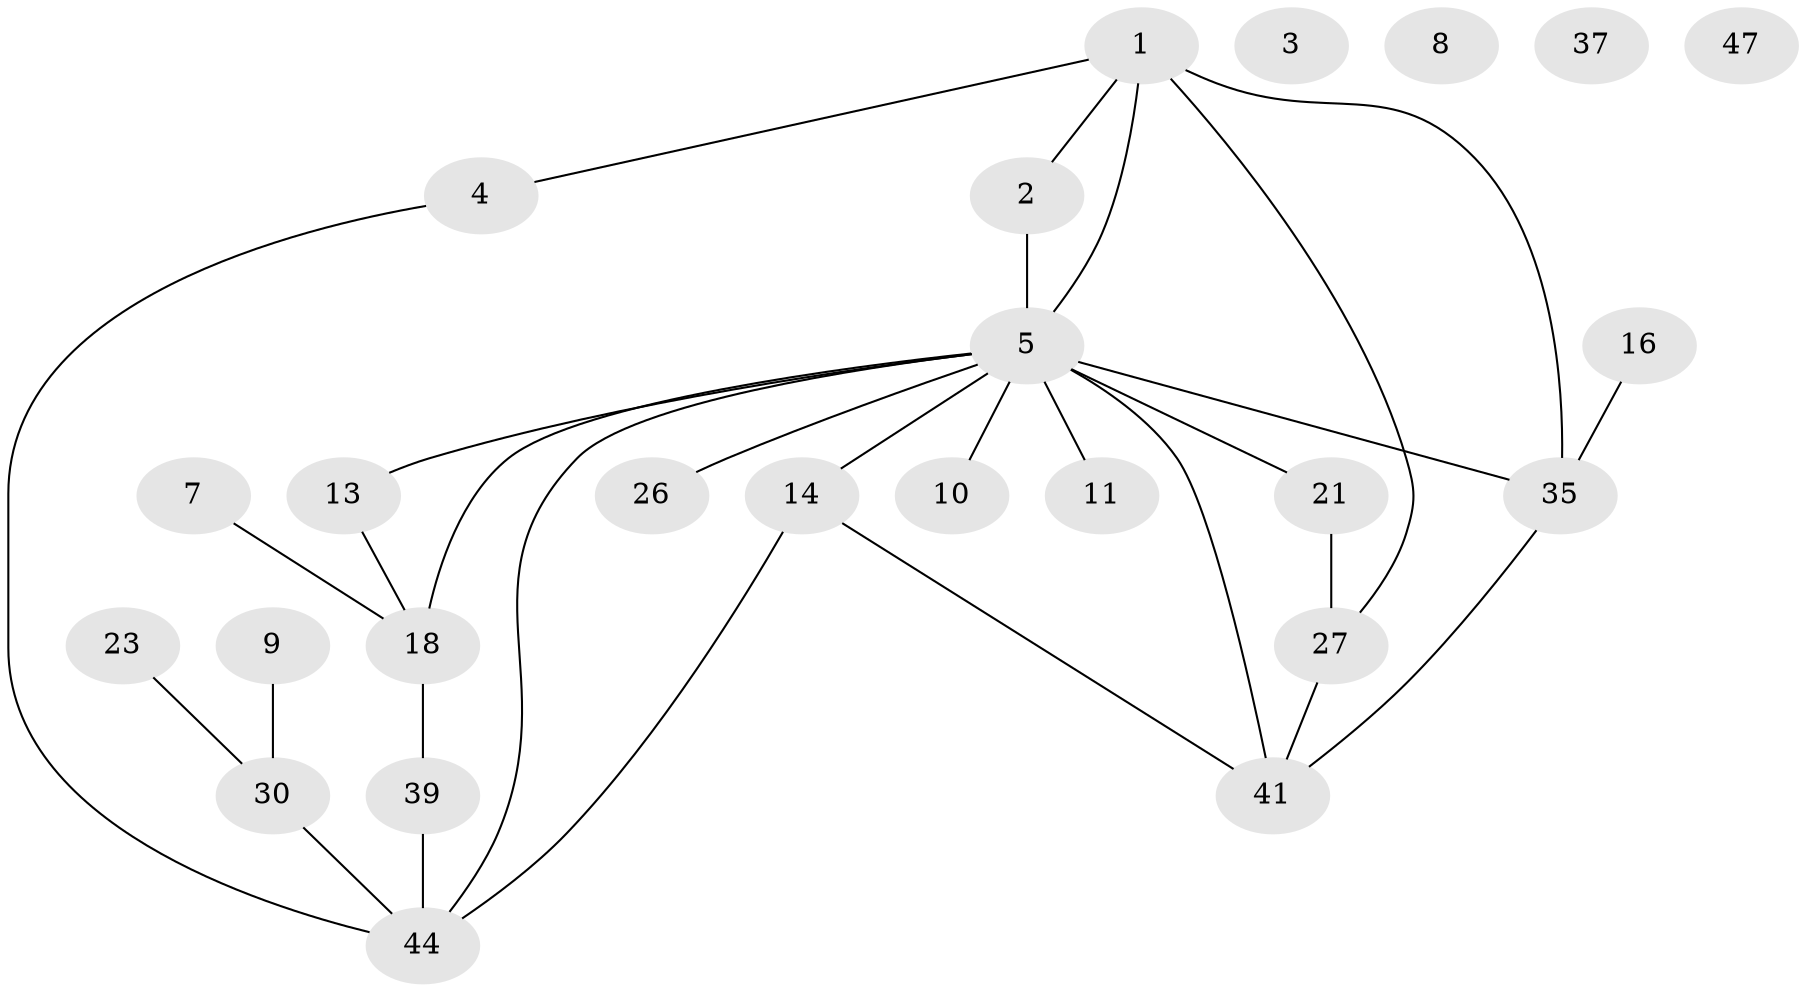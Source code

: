 // original degree distribution, {4: 0.17647058823529413, 2: 0.23529411764705882, 0: 0.0784313725490196, 5: 0.11764705882352941, 1: 0.1568627450980392, 3: 0.23529411764705882}
// Generated by graph-tools (version 1.1) at 2025/13/03/09/25 04:13:06]
// undirected, 25 vertices, 30 edges
graph export_dot {
graph [start="1"]
  node [color=gray90,style=filled];
  1 [super="+15+12+32"];
  2 [super="+17"];
  3;
  4;
  5 [super="+43+28+19+6"];
  7;
  8;
  9;
  10;
  11;
  13;
  14 [super="+34+20"];
  16;
  18 [super="+33+31"];
  21 [super="+29"];
  23;
  26;
  27;
  30 [super="+50"];
  35 [super="+38"];
  37;
  39 [super="+40"];
  41 [super="+42"];
  44;
  47;
  1 -- 27;
  1 -- 4;
  1 -- 2;
  1 -- 35;
  1 -- 5;
  2 -- 5;
  4 -- 44;
  5 -- 11 [weight=3];
  5 -- 26;
  5 -- 10 [weight=2];
  5 -- 41;
  5 -- 13;
  5 -- 21 [weight=3];
  5 -- 14 [weight=3];
  5 -- 35;
  5 -- 18;
  5 -- 44;
  7 -- 18 [weight=2];
  9 -- 30;
  13 -- 18;
  14 -- 44;
  14 -- 41;
  16 -- 35;
  18 -- 39;
  21 -- 27;
  23 -- 30;
  27 -- 41;
  30 -- 44;
  35 -- 41;
  39 -- 44;
}
